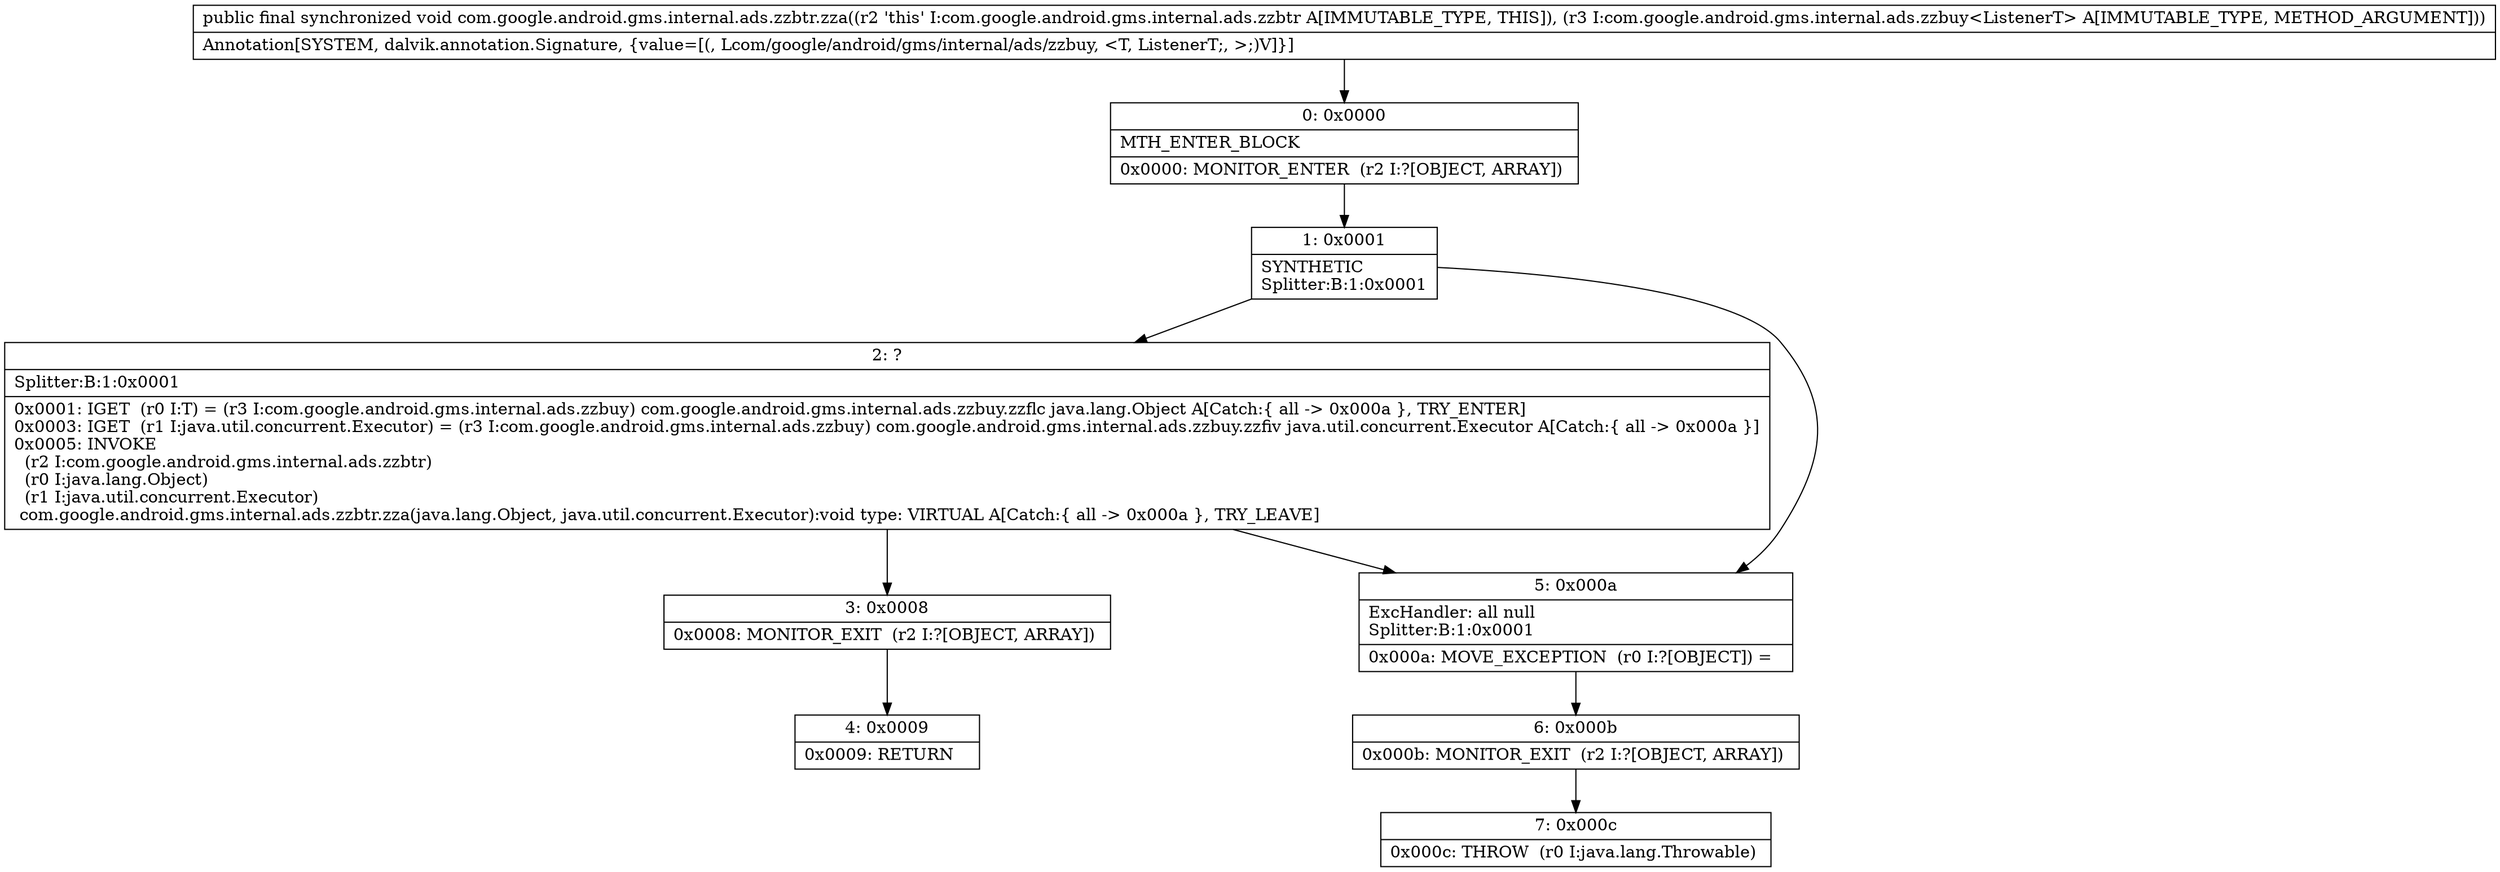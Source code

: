 digraph "CFG forcom.google.android.gms.internal.ads.zzbtr.zza(Lcom\/google\/android\/gms\/internal\/ads\/zzbuy;)V" {
Node_0 [shape=record,label="{0\:\ 0x0000|MTH_ENTER_BLOCK\l|0x0000: MONITOR_ENTER  (r2 I:?[OBJECT, ARRAY]) \l}"];
Node_1 [shape=record,label="{1\:\ 0x0001|SYNTHETIC\lSplitter:B:1:0x0001\l}"];
Node_2 [shape=record,label="{2\:\ ?|Splitter:B:1:0x0001\l|0x0001: IGET  (r0 I:T) = (r3 I:com.google.android.gms.internal.ads.zzbuy) com.google.android.gms.internal.ads.zzbuy.zzflc java.lang.Object A[Catch:\{ all \-\> 0x000a \}, TRY_ENTER]\l0x0003: IGET  (r1 I:java.util.concurrent.Executor) = (r3 I:com.google.android.gms.internal.ads.zzbuy) com.google.android.gms.internal.ads.zzbuy.zzfiv java.util.concurrent.Executor A[Catch:\{ all \-\> 0x000a \}]\l0x0005: INVOKE  \l  (r2 I:com.google.android.gms.internal.ads.zzbtr)\l  (r0 I:java.lang.Object)\l  (r1 I:java.util.concurrent.Executor)\l com.google.android.gms.internal.ads.zzbtr.zza(java.lang.Object, java.util.concurrent.Executor):void type: VIRTUAL A[Catch:\{ all \-\> 0x000a \}, TRY_LEAVE]\l}"];
Node_3 [shape=record,label="{3\:\ 0x0008|0x0008: MONITOR_EXIT  (r2 I:?[OBJECT, ARRAY]) \l}"];
Node_4 [shape=record,label="{4\:\ 0x0009|0x0009: RETURN   \l}"];
Node_5 [shape=record,label="{5\:\ 0x000a|ExcHandler: all null\lSplitter:B:1:0x0001\l|0x000a: MOVE_EXCEPTION  (r0 I:?[OBJECT]) =  \l}"];
Node_6 [shape=record,label="{6\:\ 0x000b|0x000b: MONITOR_EXIT  (r2 I:?[OBJECT, ARRAY]) \l}"];
Node_7 [shape=record,label="{7\:\ 0x000c|0x000c: THROW  (r0 I:java.lang.Throwable) \l}"];
MethodNode[shape=record,label="{public final synchronized void com.google.android.gms.internal.ads.zzbtr.zza((r2 'this' I:com.google.android.gms.internal.ads.zzbtr A[IMMUTABLE_TYPE, THIS]), (r3 I:com.google.android.gms.internal.ads.zzbuy\<ListenerT\> A[IMMUTABLE_TYPE, METHOD_ARGUMENT]))  | Annotation[SYSTEM, dalvik.annotation.Signature, \{value=[(, Lcom\/google\/android\/gms\/internal\/ads\/zzbuy, \<T, ListenerT;, \>;)V]\}]\l}"];
MethodNode -> Node_0;
Node_0 -> Node_1;
Node_1 -> Node_2;
Node_1 -> Node_5;
Node_2 -> Node_3;
Node_2 -> Node_5;
Node_3 -> Node_4;
Node_5 -> Node_6;
Node_6 -> Node_7;
}

